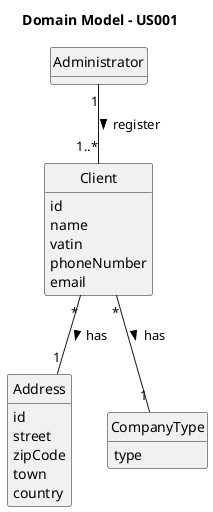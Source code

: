 @startuml
skinparam monochrome true
skinparam packageStyle rectangle
skinparam shadowing false

skinparam classAttributeIconSize 0

hide circle
hide methods

title Domain Model - US001

class Administrator {
}

class Client {
    id
    name
    vatin
    phoneNumber
    email
}

class Address {
    id
    street
    zipCode
    town
    country
}

enum CompanyType {
    type
}

Administrator "1" -- "1..*" Client : register >
Client "*" -- "1" Address : has >
Client "*" -- "1" CompanyType : has >

@enduml
